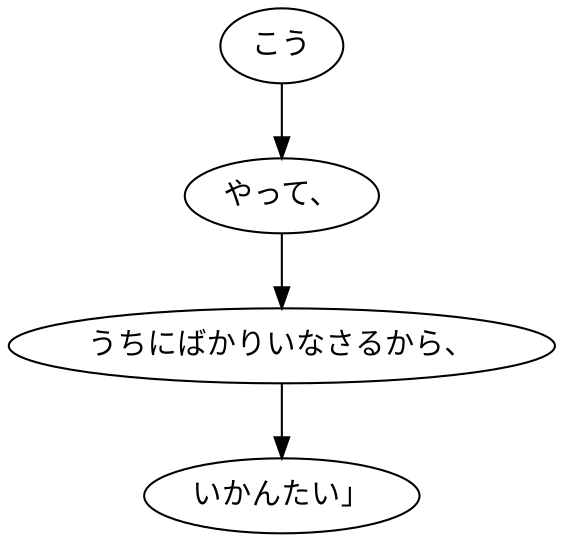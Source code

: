 digraph graph8936 {
	node0 [label="こう"];
	node1 [label="やって、"];
	node2 [label="うちにばかりいなさるから、"];
	node3 [label="いかんたい」"];
	node0 -> node1;
	node1 -> node2;
	node2 -> node3;
}

